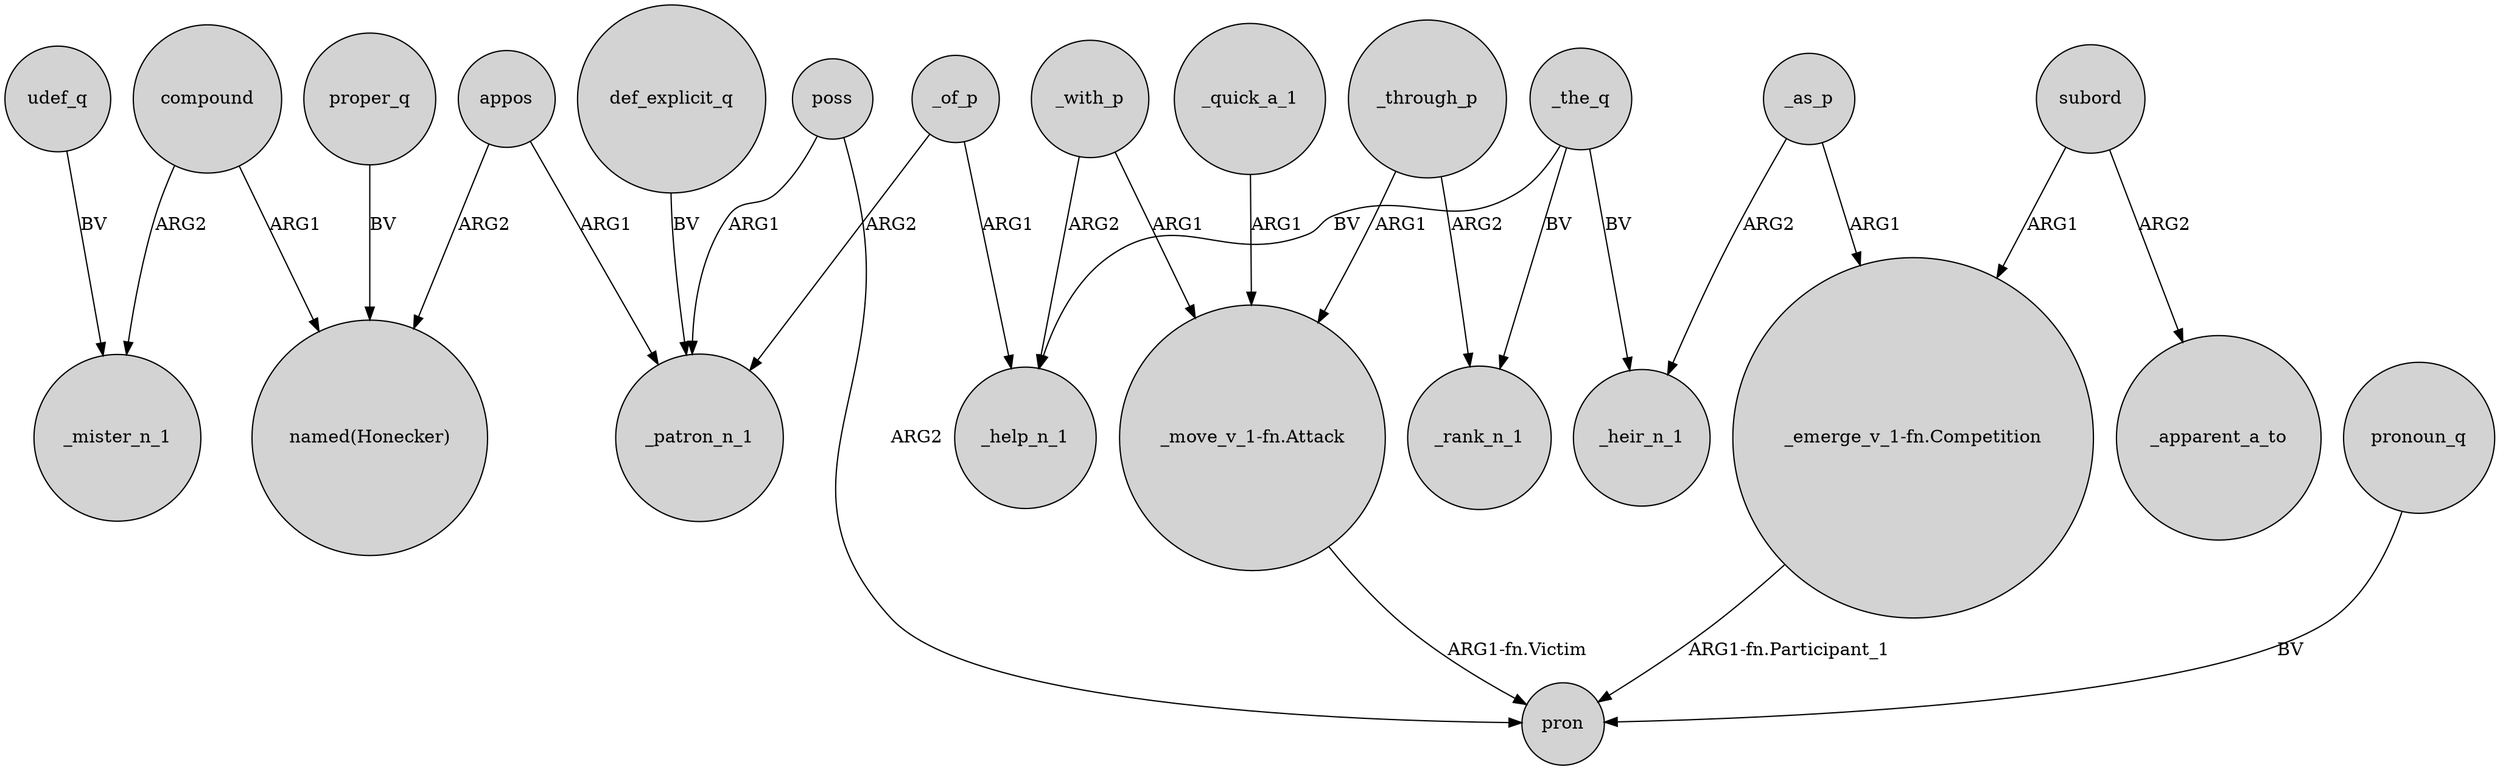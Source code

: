 digraph {
	node [shape=circle style=filled]
	def_explicit_q -> _patron_n_1 [label=BV]
	compound -> _mister_n_1 [label=ARG2]
	appos -> _patron_n_1 [label=ARG1]
	_the_q -> _help_n_1 [label=BV]
	_as_p -> _heir_n_1 [label=ARG2]
	_the_q -> _heir_n_1 [label=BV]
	"_move_v_1-fn.Attack" -> pron [label="ARG1-fn.Victim"]
	compound -> "named(Honecker)" [label=ARG1]
	udef_q -> _mister_n_1 [label=BV]
	poss -> _patron_n_1 [label=ARG1]
	_quick_a_1 -> "_move_v_1-fn.Attack" [label=ARG1]
	pronoun_q -> pron [label=BV]
	_the_q -> _rank_n_1 [label=BV]
	appos -> "named(Honecker)" [label=ARG2]
	_with_p -> "_move_v_1-fn.Attack" [label=ARG1]
	poss -> pron [label=ARG2]
	_through_p -> _rank_n_1 [label=ARG2]
	_of_p -> _patron_n_1 [label=ARG2]
	"_emerge_v_1-fn.Competition" -> pron [label="ARG1-fn.Participant_1"]
	_as_p -> "_emerge_v_1-fn.Competition" [label=ARG1]
	_of_p -> _help_n_1 [label=ARG1]
	_with_p -> _help_n_1 [label=ARG2]
	subord -> _apparent_a_to [label=ARG2]
	subord -> "_emerge_v_1-fn.Competition" [label=ARG1]
	_through_p -> "_move_v_1-fn.Attack" [label=ARG1]
	proper_q -> "named(Honecker)" [label=BV]
}
